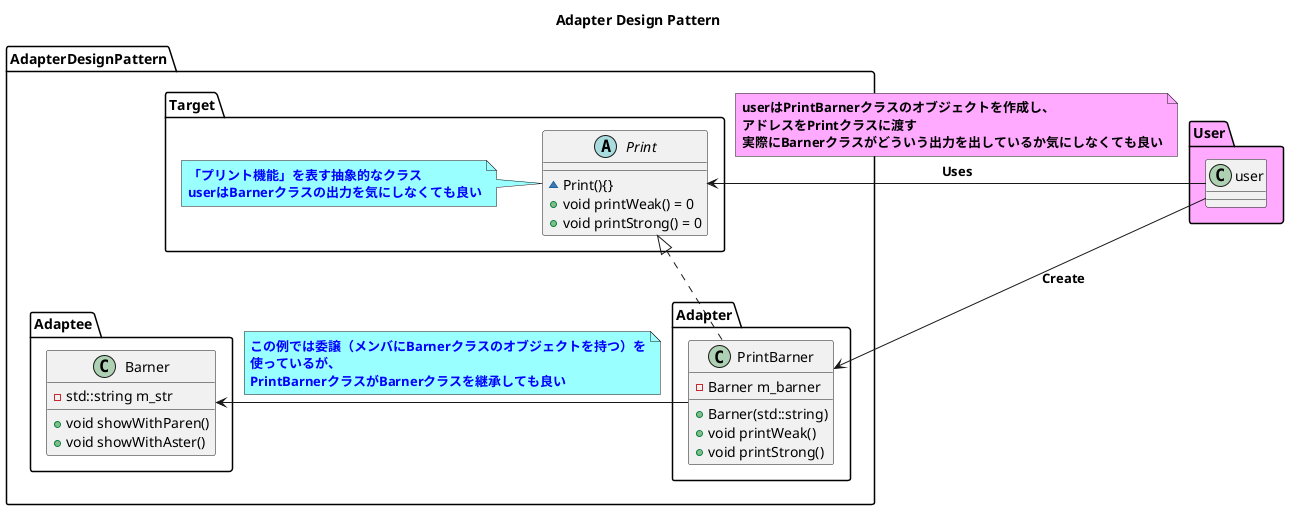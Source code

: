 @startuml{adapter.png}
title Adapter Design Pattern

package User #FFAAFF
{
    class user
}

package AdapterDesignPattern
{
    package Target
    {
        abstract class Print
        {
            ~Print(){}
            + void printWeak() = 0
            + void printStrong() = 0
        }
        note left of Print #99FFFF
        <font color=blue><b>「プリント機能」を表す抽象的なクラス
        <font color=blue><b>userはBarnerクラスの出力を気にしなくても良い
        end note
    }
    package Adapter
    {
        class PrintBarner
        {
            - Barner m_barner
            + Barner(std::string)
            + void printWeak()
            + void printStrong()
        }
    }
    package Adaptee
    {
        class Barner
        {
            - std::string m_str
            + void showWithParen()
            + void showWithAster()
        }
    }
}

Print <|.. PrintBarner
PrintBarner -> Barner
note bottom on link #99FFFF
<font color=blue><b>この例では委譲（メンバにBarnerクラスのオブジェクトを持つ）を
<font color=blue><b>使っているが、
<font color=blue><b>PrintBarnerクラスがBarnerクラスを継承しても良い
end note

user -> PrintBarner : <b>Create
user -> Print : <b>Uses
note top on link #FFAAFF
<b>userはPrintBarnerクラスのオブジェクトを作成し、
<b>アドレスをPrintクラスに渡す
<b>実際にBarnerクラスがどういう出力を出しているか気にしなくても良い
end note

@enduml